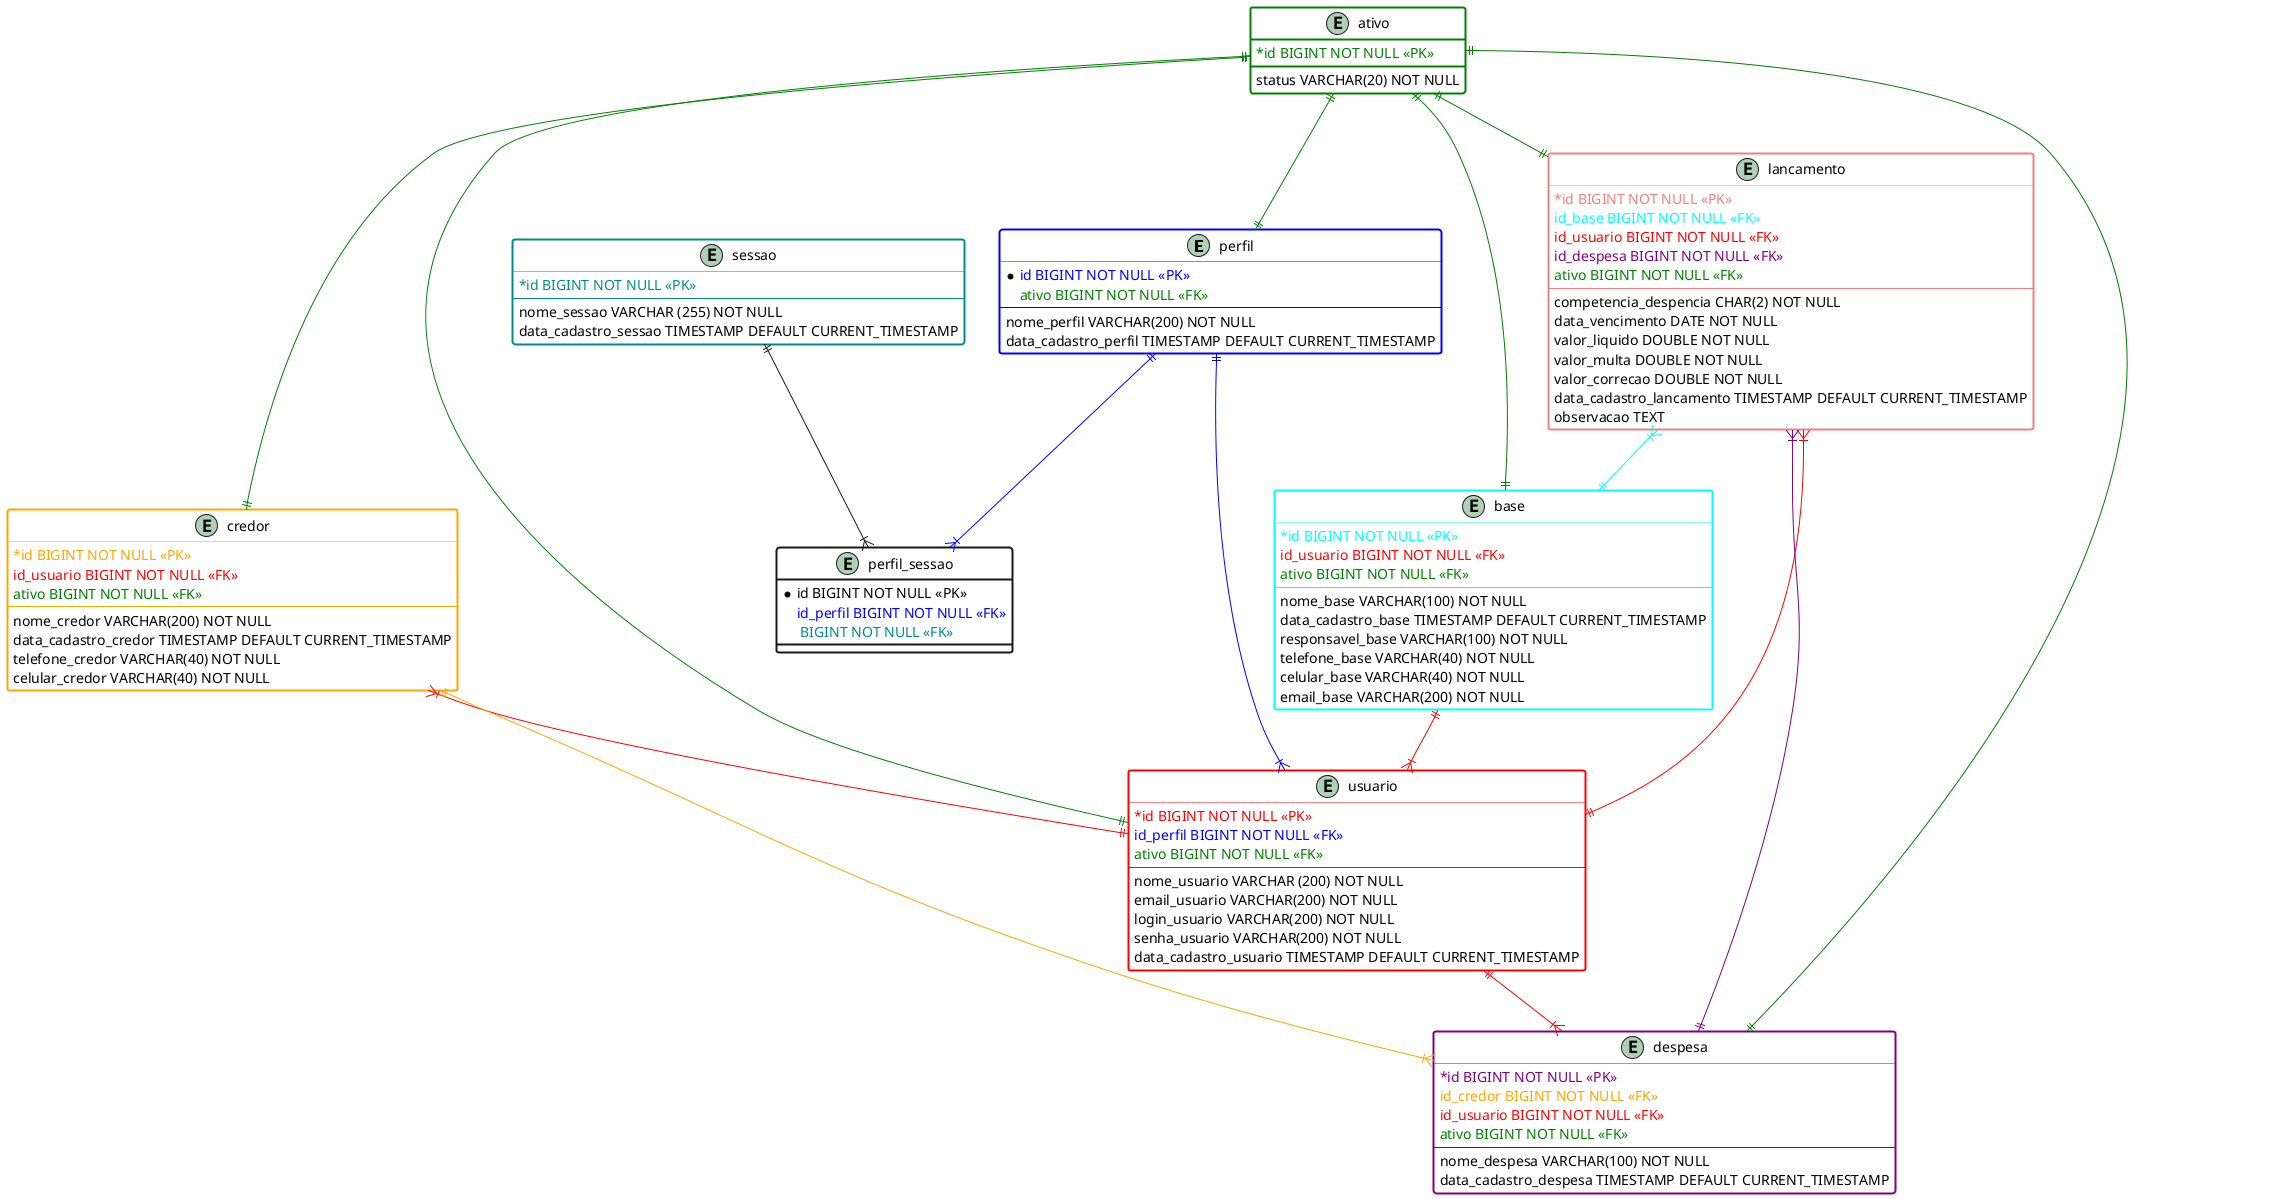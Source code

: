 @startuml

entity perfil  #white;line.bold;line:blue {
    *<color:blue>id BIGINT NOT NULL <<PK>>
    <color:green>ativo BIGINT NOT NULL <<FK>>
    --
    nome_perfil VARCHAR(200) NOT NULL
    data_cadastro_perfil TIMESTAMP DEFAULT CURRENT_TIMESTAMP
}

entity perfil_sessao  #white;line.bold; {
    *id BIGINT NOT NULL <<PK>>
    <color:blue>id_perfil BIGINT NOT NULL <<FK>>
    <color:DarkCyan> BIGINT NOT NULL <<FK>>
}

entity sessao #white;line.bold;line:DarkCyan {
    <color:DarkCyan>*id BIGINT NOT NULL <<PK>>
    --
    nome_sessao VARCHAR (255) NOT NULL
    data_cadastro_sessao TIMESTAMP DEFAULT CURRENT_TIMESTAMP
}

entity ativo #white;line.bold;line:green {
    <color:green>*id BIGINT NOT NULL <<PK>>
    status VARCHAR(20) NOT NULL
}

entity usuario  #white;line.bold;line:red {
    <color:red>*id BIGINT NOT NULL <<PK>>
    <color:blue>id_perfil BIGINT NOT NULL <<FK>>
    <color:green>ativo BIGINT NOT NULL <<FK>>
    --
    nome_usuario VARCHAR (200) NOT NULL
    email_usuario VARCHAR(200) NOT NULL
    login_usuario VARCHAR(200) NOT NULL
    senha_usuario VARCHAR(200) NOT NULL
    data_cadastro_usuario TIMESTAMP DEFAULT CURRENT_TIMESTAMP
}

entity credor #white;line.bold;line:Orange {
    <color:Orange>*id BIGINT NOT NULL <<PK>>
    <color:red>id_usuario BIGINT NOT NULL <<FK>>
    <color:green>ativo BIGINT NOT NULL <<FK>>
    --
    nome_credor VARCHAR(200) NOT NULL
    data_cadastro_credor TIMESTAMP DEFAULT CURRENT_TIMESTAMP
    telefone_credor VARCHAR(40) NOT NULL
    celular_credor VARCHAR(40) NOT NULL 
}

entity despesa #white;line.bold;line:purple {
    <color:purple>*id BIGINT NOT NULL <<PK>>
    <color:Orange>id_credor BIGINT NOT NULL <<FK>>
    <color:red>id_usuario BIGINT NOT NULL <<FK>>
    <color:green>ativo BIGINT NOT NULL <<FK>>
    --
    nome_despesa VARCHAR(100) NOT NULL
    data_cadastro_despesa TIMESTAMP DEFAULT CURRENT_TIMESTAMP
}

entity base #white;line.bold;line:Aqua {
    <color:Aqua>*id BIGINT NOT NULL <<PK>>
    <color:red>id_usuario BIGINT NOT NULL <<FK>>
    <color:green>ativo BIGINT NOT NULL <<FK>>
    --
    nome_base VARCHAR(100) NOT NULL
    data_cadastro_base TIMESTAMP DEFAULT CURRENT_TIMESTAMP
    responsavel_base VARCHAR(100) NOT NULL
    telefone_base VARCHAR(40) NOT NULL
    celular_base VARCHAR(40) NOT NULL
    email_base VARCHAR(200) NOT NULL
}

entity lancamento  #white;line.bold;line:LightCoral  {
    <color:LightCoral>*id BIGINT NOT NULL <<PK>>
    <color:Aqua>id_base BIGINT NOT NULL <<FK>>
    <color:red>id_usuario BIGINT NOT NULL <<FK>>
    <color:Purple>id_despesa BIGINT NOT NULL <<FK>>
    <color:green>ativo BIGINT NOT NULL <<FK>>
    --
    competencia_despencia CHAR(2) NOT NULL
    data_vencimento DATE NOT NULL
    valor_liquido DOUBLE NOT NULL
    valor_multa DOUBLE NOT NULL
    valor_correcao DOUBLE NOT NULL
    data_cadastro_lancamento TIMESTAMP DEFAULT CURRENT_TIMESTAMP
    observacao TEXT
}

perfil ||-[#blue]-|{ usuario
perfil ||-[#blue]-|{ perfil_sessao
sessao ||--|{ perfil_sessao
credor }|-[#red]-|| usuario
base ||-[#red]-|{ usuario
lancamento }|-[#red]-|| usuario
lancamento }|-[#Aqua]-|| base
lancamento }|-[#purple]-|| despesa
credor ||-[#Orange]-|{ despesa
usuario ||-[#red]-|{ despesa

ativo ||-down[#green]-|| perfil
ativo ||-[#green]-|| usuario
ativo ||-[#green]-|| lancamento
ativo ||-[#green]-|| base
ativo ||-[#green]-|| despesa
ativo ||-[#green]-|| credor


@enduml
